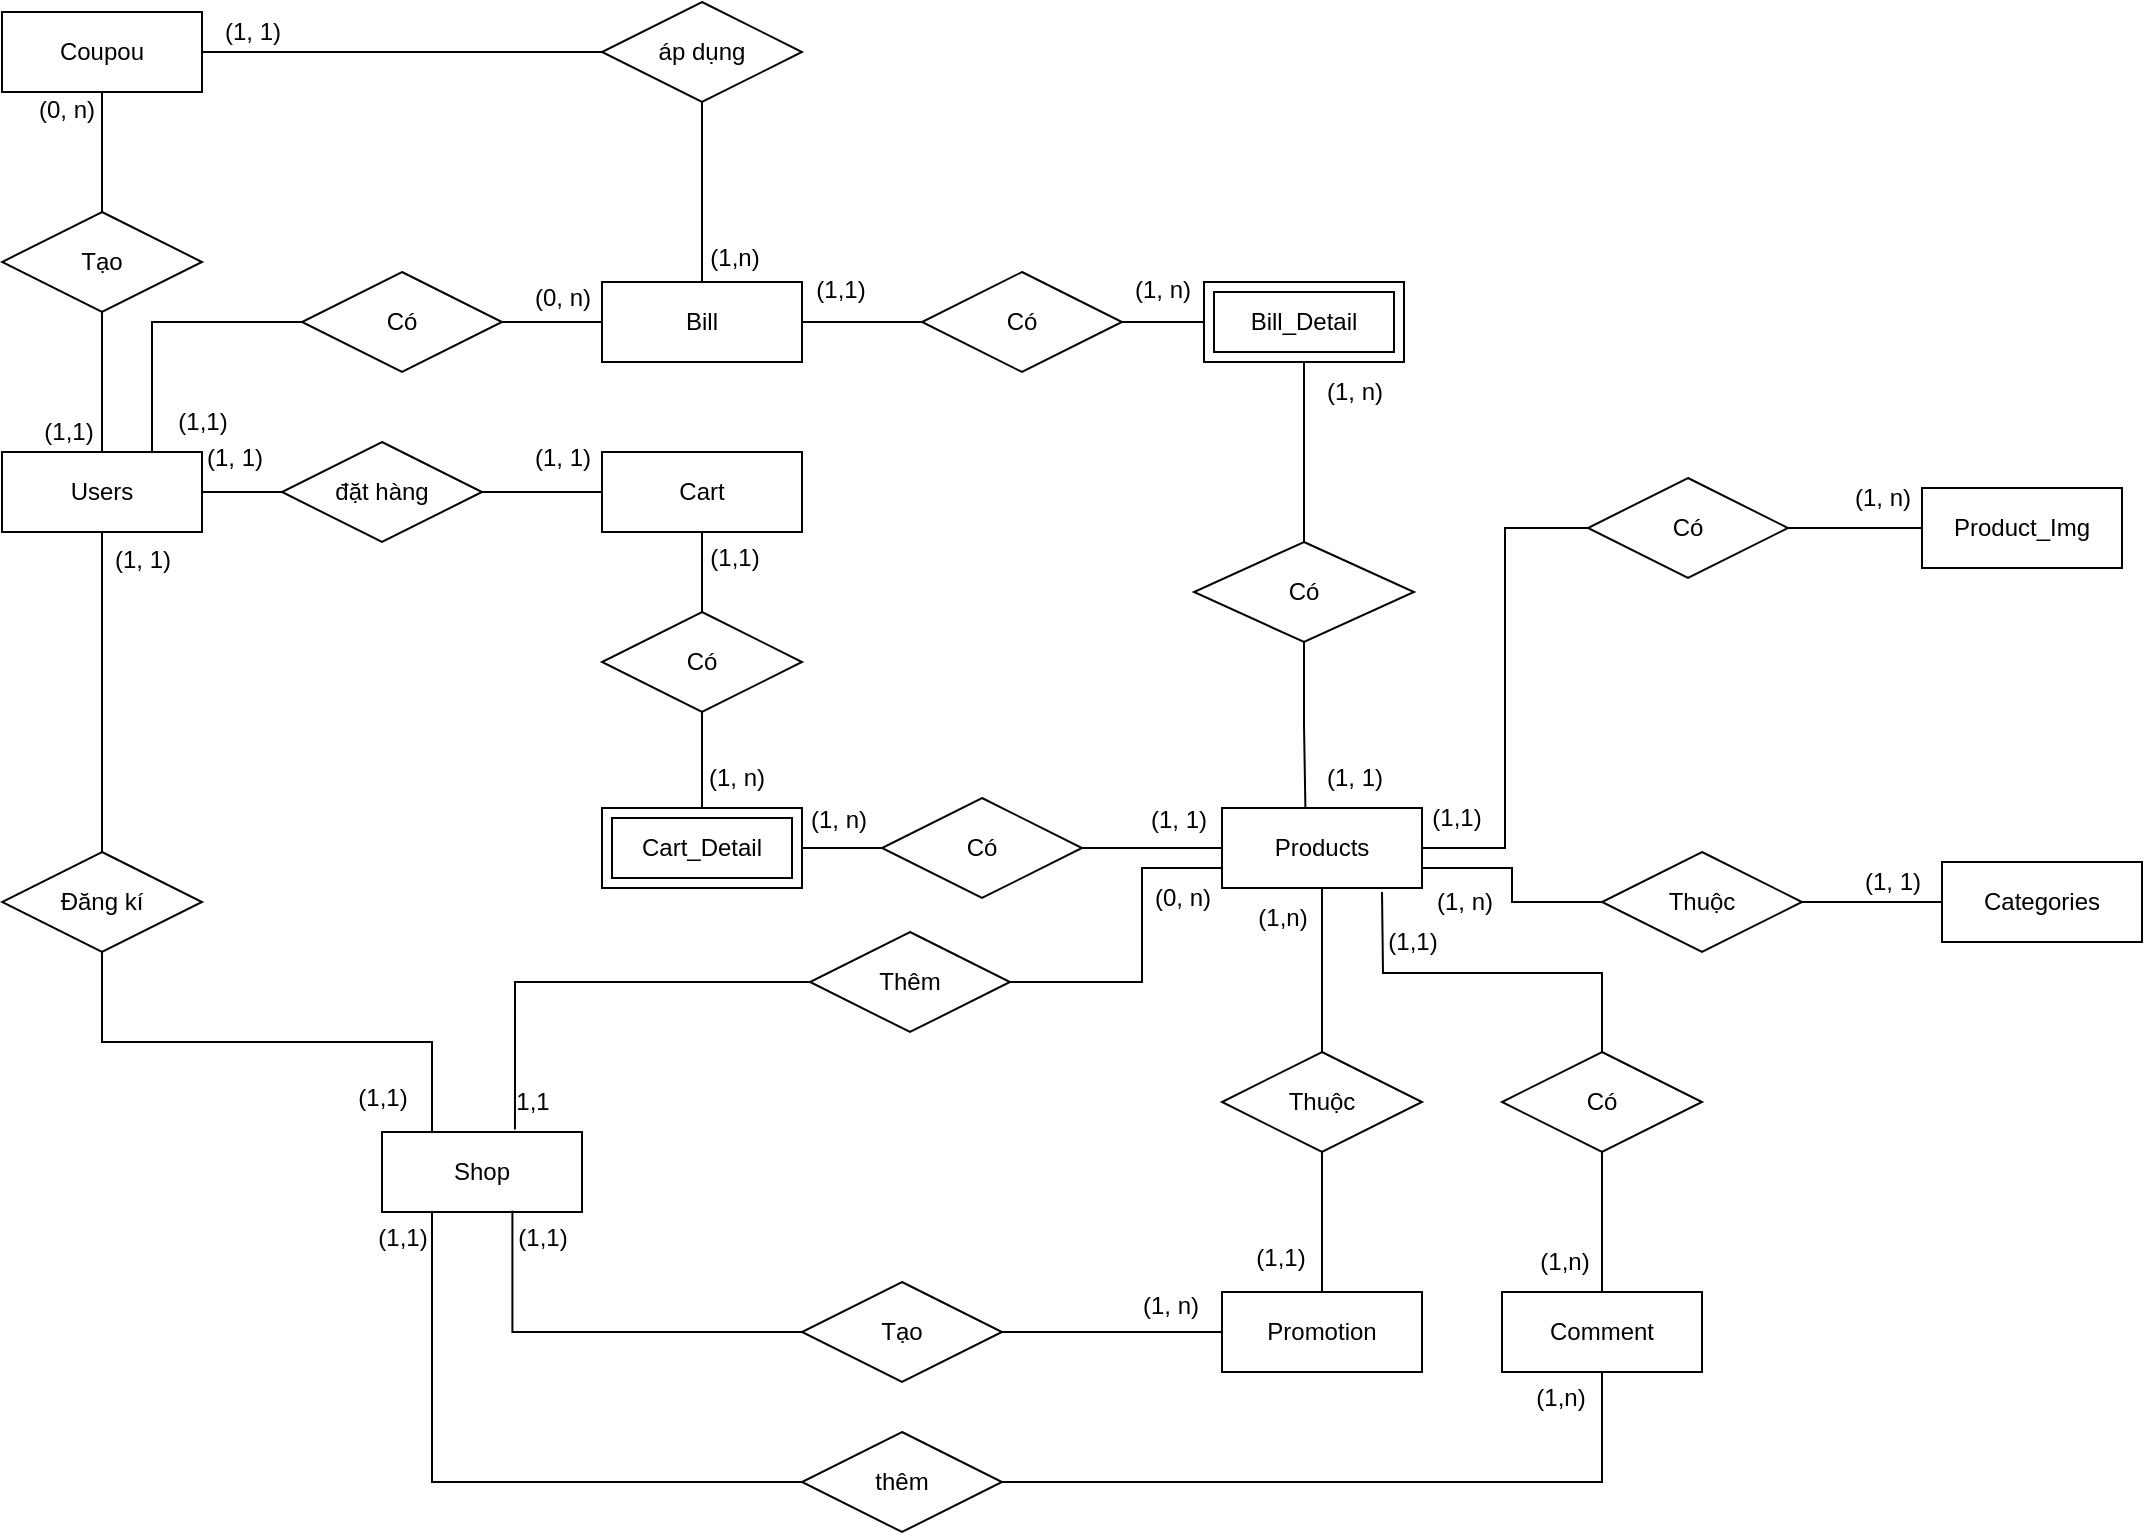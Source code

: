 <mxfile version="21.3.2" type="github">
  <diagram name="Trang-1" id="UOISJN9zhyYTZBTiMvxY">
    <mxGraphModel dx="1615" dy="832" grid="0" gridSize="10" guides="1" tooltips="1" connect="1" arrows="1" fold="1" page="1" pageScale="1" pageWidth="2339" pageHeight="3300" math="0" shadow="0">
      <root>
        <mxCell id="0" />
        <mxCell id="1" parent="0" />
        <mxCell id="FUJZVvMdgVjbW61-LHha-8" value="Users" style="whiteSpace=wrap;html=1;align=center;" parent="1" vertex="1">
          <mxGeometry x="760" y="260" width="100" height="40" as="geometry" />
        </mxCell>
        <mxCell id="FUJZVvMdgVjbW61-LHha-10" value="Cart" style="whiteSpace=wrap;html=1;align=center;" parent="1" vertex="1">
          <mxGeometry x="1060" y="260" width="100" height="40" as="geometry" />
        </mxCell>
        <mxCell id="FUJZVvMdgVjbW61-LHha-12" value="Shop" style="whiteSpace=wrap;html=1;align=center;" parent="1" vertex="1">
          <mxGeometry x="950" y="600" width="100" height="40" as="geometry" />
        </mxCell>
        <mxCell id="FUJZVvMdgVjbW61-LHha-15" style="edgeStyle=orthogonalEdgeStyle;rounded=0;orthogonalLoop=1;jettySize=auto;html=1;exitX=0.5;exitY=0;exitDx=0;exitDy=0;entryX=0.5;entryY=1;entryDx=0;entryDy=0;strokeWidth=1;endArrow=none;endFill=0;" parent="1" source="FUJZVvMdgVjbW61-LHha-14" target="FUJZVvMdgVjbW61-LHha-8" edge="1">
          <mxGeometry relative="1" as="geometry" />
        </mxCell>
        <mxCell id="FUJZVvMdgVjbW61-LHha-16" style="edgeStyle=orthogonalEdgeStyle;rounded=0;orthogonalLoop=1;jettySize=auto;html=1;exitX=0.5;exitY=1;exitDx=0;exitDy=0;entryX=0.25;entryY=0;entryDx=0;entryDy=0;endArrow=none;endFill=0;" parent="1" source="FUJZVvMdgVjbW61-LHha-14" target="FUJZVvMdgVjbW61-LHha-12" edge="1">
          <mxGeometry relative="1" as="geometry" />
        </mxCell>
        <mxCell id="FUJZVvMdgVjbW61-LHha-14" value="Đăng kí" style="shape=rhombus;perimeter=rhombusPerimeter;whiteSpace=wrap;html=1;align=center;" parent="1" vertex="1">
          <mxGeometry x="760" y="460" width="100" height="50" as="geometry" />
        </mxCell>
        <mxCell id="FUJZVvMdgVjbW61-LHha-21" style="edgeStyle=orthogonalEdgeStyle;rounded=0;orthogonalLoop=1;jettySize=auto;html=1;exitX=0;exitY=0.5;exitDx=0;exitDy=0;" parent="1" source="FUJZVvMdgVjbW61-LHha-18" edge="1">
          <mxGeometry relative="1" as="geometry">
            <mxPoint x="939.692" y="280.154" as="targetPoint" />
          </mxGeometry>
        </mxCell>
        <mxCell id="FUJZVvMdgVjbW61-LHha-22" style="edgeStyle=orthogonalEdgeStyle;rounded=0;orthogonalLoop=1;jettySize=auto;html=1;exitX=0;exitY=0.5;exitDx=0;exitDy=0;entryX=1;entryY=0.5;entryDx=0;entryDy=0;endArrow=none;endFill=0;" parent="1" source="FUJZVvMdgVjbW61-LHha-18" target="FUJZVvMdgVjbW61-LHha-8" edge="1">
          <mxGeometry relative="1" as="geometry" />
        </mxCell>
        <mxCell id="FUJZVvMdgVjbW61-LHha-23" style="edgeStyle=orthogonalEdgeStyle;rounded=0;orthogonalLoop=1;jettySize=auto;html=1;exitX=1;exitY=0.5;exitDx=0;exitDy=0;endArrow=none;endFill=0;" parent="1" source="FUJZVvMdgVjbW61-LHha-18" target="FUJZVvMdgVjbW61-LHha-10" edge="1">
          <mxGeometry relative="1" as="geometry" />
        </mxCell>
        <mxCell id="FUJZVvMdgVjbW61-LHha-18" value="đặt hàng" style="shape=rhombus;perimeter=rhombusPerimeter;whiteSpace=wrap;html=1;align=center;allowArrows=0;" parent="1" vertex="1">
          <mxGeometry x="900" y="255" width="100" height="50" as="geometry" />
        </mxCell>
        <mxCell id="FUJZVvMdgVjbW61-LHha-19" value="(1, 1)" style="text;html=1;align=center;verticalAlign=middle;resizable=0;points=[];autosize=1;strokeColor=none;fillColor=none;" parent="1" vertex="1">
          <mxGeometry x="805" y="299" width="50" height="30" as="geometry" />
        </mxCell>
        <mxCell id="FUJZVvMdgVjbW61-LHha-20" value="1,1" style="text;html=1;align=center;verticalAlign=middle;resizable=0;points=[];autosize=1;strokeColor=none;fillColor=none;" parent="1" vertex="1">
          <mxGeometry x="1005" y="570" width="40" height="30" as="geometry" />
        </mxCell>
        <mxCell id="_2wwSBRJfCa8Ma_RFTLt-5" style="edgeStyle=orthogonalEdgeStyle;rounded=0;orthogonalLoop=1;jettySize=auto;html=1;exitX=1;exitY=0.75;exitDx=0;exitDy=0;entryX=0;entryY=0.5;entryDx=0;entryDy=0;endArrow=none;endFill=0;" parent="1" source="FUJZVvMdgVjbW61-LHha-25" target="FUJZVvMdgVjbW61-LHha-53" edge="1">
          <mxGeometry relative="1" as="geometry" />
        </mxCell>
        <mxCell id="FUJZVvMdgVjbW61-LHha-25" value="Products" style="whiteSpace=wrap;html=1;align=center;" parent="1" vertex="1">
          <mxGeometry x="1370" y="438" width="100" height="40" as="geometry" />
        </mxCell>
        <mxCell id="FUJZVvMdgVjbW61-LHha-29" style="edgeStyle=orthogonalEdgeStyle;rounded=0;orthogonalLoop=1;jettySize=auto;html=1;exitX=0.5;exitY=0;exitDx=0;exitDy=0;entryX=0.5;entryY=1;entryDx=0;entryDy=0;endArrow=none;endFill=0;" parent="1" source="FUJZVvMdgVjbW61-LHha-26" target="FUJZVvMdgVjbW61-LHha-10" edge="1">
          <mxGeometry relative="1" as="geometry" />
        </mxCell>
        <mxCell id="FUJZVvMdgVjbW61-LHha-30" style="edgeStyle=orthogonalEdgeStyle;rounded=0;orthogonalLoop=1;jettySize=auto;html=1;exitX=0.5;exitY=1;exitDx=0;exitDy=0;entryX=0.5;entryY=0;entryDx=0;entryDy=0;endArrow=none;endFill=0;" parent="1" source="FUJZVvMdgVjbW61-LHha-26" target="FUJZVvMdgVjbW61-LHha-28" edge="1">
          <mxGeometry relative="1" as="geometry" />
        </mxCell>
        <mxCell id="FUJZVvMdgVjbW61-LHha-26" value="Có" style="shape=rhombus;perimeter=rhombusPerimeter;whiteSpace=wrap;html=1;align=center;allowArrows=0;" parent="1" vertex="1">
          <mxGeometry x="1060" y="340" width="100" height="50" as="geometry" />
        </mxCell>
        <mxCell id="FUJZVvMdgVjbW61-LHha-28" value="Cart_Detail" style="shape=ext;margin=3;double=1;whiteSpace=wrap;html=1;align=center;" parent="1" vertex="1">
          <mxGeometry x="1060" y="438" width="100" height="40" as="geometry" />
        </mxCell>
        <mxCell id="FUJZVvMdgVjbW61-LHha-39" style="edgeStyle=orthogonalEdgeStyle;rounded=0;orthogonalLoop=1;jettySize=auto;html=1;exitX=0;exitY=0.5;exitDx=0;exitDy=0;entryX=1;entryY=0.5;entryDx=0;entryDy=0;endArrow=none;endFill=0;" parent="1" source="FUJZVvMdgVjbW61-LHha-31" target="FUJZVvMdgVjbW61-LHha-28" edge="1">
          <mxGeometry relative="1" as="geometry" />
        </mxCell>
        <mxCell id="FUJZVvMdgVjbW61-LHha-40" style="edgeStyle=orthogonalEdgeStyle;rounded=0;orthogonalLoop=1;jettySize=auto;html=1;exitX=1;exitY=0.5;exitDx=0;exitDy=0;entryX=0;entryY=0.5;entryDx=0;entryDy=0;endArrow=none;endFill=0;" parent="1" source="FUJZVvMdgVjbW61-LHha-31" target="FUJZVvMdgVjbW61-LHha-25" edge="1">
          <mxGeometry relative="1" as="geometry" />
        </mxCell>
        <mxCell id="FUJZVvMdgVjbW61-LHha-31" value="Có" style="shape=rhombus;perimeter=rhombusPerimeter;whiteSpace=wrap;html=1;align=center;allowArrows=0;" parent="1" vertex="1">
          <mxGeometry x="1200" y="433" width="100" height="50" as="geometry" />
        </mxCell>
        <mxCell id="FUJZVvMdgVjbW61-LHha-34" value="(1, 1)" style="text;html=1;align=center;verticalAlign=middle;resizable=0;points=[];autosize=1;strokeColor=none;fillColor=none;" parent="1" vertex="1">
          <mxGeometry x="851" y="248" width="50" height="30" as="geometry" />
        </mxCell>
        <mxCell id="FUJZVvMdgVjbW61-LHha-35" value="(1, 1)" style="text;html=1;align=center;verticalAlign=middle;resizable=0;points=[];autosize=1;strokeColor=none;fillColor=none;" parent="1" vertex="1">
          <mxGeometry x="1015" y="248" width="50" height="30" as="geometry" />
        </mxCell>
        <mxCell id="FUJZVvMdgVjbW61-LHha-44" style="edgeStyle=orthogonalEdgeStyle;rounded=0;orthogonalLoop=1;jettySize=auto;html=1;exitX=0;exitY=0.5;exitDx=0;exitDy=0;entryX=0.75;entryY=0;entryDx=0;entryDy=0;endArrow=none;endFill=0;" parent="1" source="FUJZVvMdgVjbW61-LHha-36" target="FUJZVvMdgVjbW61-LHha-8" edge="1">
          <mxGeometry relative="1" as="geometry" />
        </mxCell>
        <mxCell id="FUJZVvMdgVjbW61-LHha-45" style="edgeStyle=orthogonalEdgeStyle;rounded=0;orthogonalLoop=1;jettySize=auto;html=1;exitX=1;exitY=0.5;exitDx=0;exitDy=0;endArrow=none;endFill=0;" parent="1" source="FUJZVvMdgVjbW61-LHha-36" target="FUJZVvMdgVjbW61-LHha-38" edge="1">
          <mxGeometry relative="1" as="geometry" />
        </mxCell>
        <mxCell id="FUJZVvMdgVjbW61-LHha-36" value="Có" style="shape=rhombus;perimeter=rhombusPerimeter;whiteSpace=wrap;html=1;align=center;" parent="1" vertex="1">
          <mxGeometry x="910" y="170" width="100" height="50" as="geometry" />
        </mxCell>
        <mxCell id="FUJZVvMdgVjbW61-LHha-46" style="edgeStyle=orthogonalEdgeStyle;rounded=0;orthogonalLoop=1;jettySize=auto;html=1;exitX=1;exitY=0.5;exitDx=0;exitDy=0;entryX=0.086;entryY=0.501;entryDx=0;entryDy=0;entryPerimeter=0;endArrow=none;endFill=0;" parent="1" source="FUJZVvMdgVjbW61-LHha-38" target="FUJZVvMdgVjbW61-LHha-42" edge="1">
          <mxGeometry relative="1" as="geometry" />
        </mxCell>
        <mxCell id="FUJZVvMdgVjbW61-LHha-38" value="Bill" style="whiteSpace=wrap;html=1;align=center;" parent="1" vertex="1">
          <mxGeometry x="1060" y="175" width="100" height="40" as="geometry" />
        </mxCell>
        <mxCell id="FUJZVvMdgVjbW61-LHha-47" style="edgeStyle=orthogonalEdgeStyle;rounded=0;orthogonalLoop=1;jettySize=auto;html=1;exitX=1;exitY=0.5;exitDx=0;exitDy=0;endArrow=none;endFill=0;" parent="1" source="FUJZVvMdgVjbW61-LHha-42" edge="1">
          <mxGeometry relative="1" as="geometry">
            <mxPoint x="1361" y="195" as="targetPoint" />
          </mxGeometry>
        </mxCell>
        <mxCell id="FUJZVvMdgVjbW61-LHha-42" value="Có" style="shape=rhombus;perimeter=rhombusPerimeter;whiteSpace=wrap;html=1;align=center;" parent="1" vertex="1">
          <mxGeometry x="1220" y="170" width="100" height="50" as="geometry" />
        </mxCell>
        <mxCell id="FUJZVvMdgVjbW61-LHha-48" style="edgeStyle=orthogonalEdgeStyle;rounded=0;orthogonalLoop=1;jettySize=auto;html=1;exitX=0.5;exitY=0;exitDx=0;exitDy=0;entryX=0.5;entryY=1;entryDx=0;entryDy=0;endArrow=none;endFill=0;" parent="1" source="FUJZVvMdgVjbW61-LHha-43" edge="1">
          <mxGeometry relative="1" as="geometry">
            <mxPoint x="1411" y="215" as="targetPoint" />
          </mxGeometry>
        </mxCell>
        <mxCell id="FUJZVvMdgVjbW61-LHha-49" style="edgeStyle=orthogonalEdgeStyle;rounded=0;orthogonalLoop=1;jettySize=auto;html=1;exitX=0.5;exitY=1;exitDx=0;exitDy=0;entryX=0.417;entryY=-0.011;entryDx=0;entryDy=0;entryPerimeter=0;endArrow=none;endFill=0;" parent="1" source="FUJZVvMdgVjbW61-LHha-43" target="FUJZVvMdgVjbW61-LHha-25" edge="1">
          <mxGeometry relative="1" as="geometry" />
        </mxCell>
        <mxCell id="FUJZVvMdgVjbW61-LHha-43" value="Có" style="shape=rhombus;perimeter=rhombusPerimeter;whiteSpace=wrap;html=1;align=center;" parent="1" vertex="1">
          <mxGeometry x="1356" y="305" width="110" height="50" as="geometry" />
        </mxCell>
        <mxCell id="FUJZVvMdgVjbW61-LHha-50" value="(0, n)" style="text;html=1;align=center;verticalAlign=middle;resizable=0;points=[];autosize=1;strokeColor=none;fillColor=none;" parent="1" vertex="1">
          <mxGeometry x="1015" y="168" width="50" height="30" as="geometry" />
        </mxCell>
        <mxCell id="FUJZVvMdgVjbW61-LHha-51" value="(1,1)" style="text;html=1;align=center;verticalAlign=middle;resizable=0;points=[];autosize=1;strokeColor=none;fillColor=none;" parent="1" vertex="1">
          <mxGeometry x="835" y="230" width="50" height="30" as="geometry" />
        </mxCell>
        <mxCell id="FUJZVvMdgVjbW61-LHha-52" value="Categories" style="whiteSpace=wrap;html=1;align=center;" parent="1" vertex="1">
          <mxGeometry x="1730" y="465" width="100" height="40" as="geometry" />
        </mxCell>
        <mxCell id="_2wwSBRJfCa8Ma_RFTLt-6" style="edgeStyle=orthogonalEdgeStyle;rounded=0;orthogonalLoop=1;jettySize=auto;html=1;exitX=1;exitY=0.5;exitDx=0;exitDy=0;endArrow=none;endFill=0;" parent="1" source="FUJZVvMdgVjbW61-LHha-53" target="FUJZVvMdgVjbW61-LHha-52" edge="1">
          <mxGeometry relative="1" as="geometry" />
        </mxCell>
        <mxCell id="FUJZVvMdgVjbW61-LHha-53" value="Thuộc" style="shape=rhombus;perimeter=rhombusPerimeter;whiteSpace=wrap;html=1;align=center;" parent="1" vertex="1">
          <mxGeometry x="1560" y="460" width="100" height="50" as="geometry" />
        </mxCell>
        <mxCell id="FUJZVvMdgVjbW61-LHha-61" style="edgeStyle=orthogonalEdgeStyle;rounded=0;orthogonalLoop=1;jettySize=auto;html=1;exitX=1;exitY=0.5;exitDx=0;exitDy=0;entryX=0;entryY=0.75;entryDx=0;entryDy=0;endArrow=none;endFill=0;" parent="1" source="FUJZVvMdgVjbW61-LHha-57" target="FUJZVvMdgVjbW61-LHha-25" edge="1">
          <mxGeometry relative="1" as="geometry">
            <Array as="points">
              <mxPoint x="1330" y="525" />
              <mxPoint x="1330" y="468" />
            </Array>
          </mxGeometry>
        </mxCell>
        <mxCell id="FUJZVvMdgVjbW61-LHha-68" style="edgeStyle=orthogonalEdgeStyle;rounded=0;orthogonalLoop=1;jettySize=auto;html=1;exitX=0;exitY=0.5;exitDx=0;exitDy=0;entryX=0.287;entryY=0.959;entryDx=0;entryDy=0;entryPerimeter=0;endArrow=none;endFill=0;" parent="1" source="FUJZVvMdgVjbW61-LHha-57" target="FUJZVvMdgVjbW61-LHha-20" edge="1">
          <mxGeometry relative="1" as="geometry" />
        </mxCell>
        <mxCell id="FUJZVvMdgVjbW61-LHha-57" value="Thêm" style="shape=rhombus;perimeter=rhombusPerimeter;whiteSpace=wrap;html=1;align=center;allowArrows=0;" parent="1" vertex="1">
          <mxGeometry x="1164" y="500" width="100" height="50" as="geometry" />
        </mxCell>
        <mxCell id="FUJZVvMdgVjbW61-LHha-58" value="Comment" style="whiteSpace=wrap;html=1;align=center;" parent="1" vertex="1">
          <mxGeometry x="1510" y="680" width="100" height="40" as="geometry" />
        </mxCell>
        <mxCell id="FUJZVvMdgVjbW61-LHha-64" style="edgeStyle=orthogonalEdgeStyle;rounded=0;orthogonalLoop=1;jettySize=auto;html=1;exitX=0.5;exitY=1;exitDx=0;exitDy=0;entryX=0.5;entryY=0;entryDx=0;entryDy=0;endArrow=none;endFill=0;" parent="1" source="FUJZVvMdgVjbW61-LHha-59" target="FUJZVvMdgVjbW61-LHha-58" edge="1">
          <mxGeometry relative="1" as="geometry" />
        </mxCell>
        <mxCell id="FUJZVvMdgVjbW61-LHha-85" style="edgeStyle=orthogonalEdgeStyle;rounded=0;orthogonalLoop=1;jettySize=auto;html=1;exitX=0.5;exitY=0;exitDx=0;exitDy=0;endArrow=none;endFill=0;" parent="1" source="FUJZVvMdgVjbW61-LHha-59" edge="1">
          <mxGeometry relative="1" as="geometry">
            <mxPoint x="1450" y="480" as="targetPoint" />
          </mxGeometry>
        </mxCell>
        <mxCell id="FUJZVvMdgVjbW61-LHha-59" value="Có" style="shape=rhombus;perimeter=rhombusPerimeter;whiteSpace=wrap;html=1;align=center;" parent="1" vertex="1">
          <mxGeometry x="1510" y="560" width="100" height="50" as="geometry" />
        </mxCell>
        <mxCell id="FUJZVvMdgVjbW61-LHha-67" value="Promotion" style="whiteSpace=wrap;html=1;align=center;" parent="1" vertex="1">
          <mxGeometry x="1370" y="680" width="100" height="40" as="geometry" />
        </mxCell>
        <mxCell id="FUJZVvMdgVjbW61-LHha-77" style="edgeStyle=orthogonalEdgeStyle;rounded=0;orthogonalLoop=1;jettySize=auto;html=1;exitX=1;exitY=0.5;exitDx=0;exitDy=0;entryX=0.5;entryY=1;entryDx=0;entryDy=0;endArrow=none;endFill=0;" parent="1" source="FUJZVvMdgVjbW61-LHha-69" target="FUJZVvMdgVjbW61-LHha-58" edge="1">
          <mxGeometry relative="1" as="geometry" />
        </mxCell>
        <mxCell id="FUJZVvMdgVjbW61-LHha-80" style="edgeStyle=orthogonalEdgeStyle;rounded=0;orthogonalLoop=1;jettySize=auto;html=1;exitX=0;exitY=0.5;exitDx=0;exitDy=0;entryX=0.25;entryY=1;entryDx=0;entryDy=0;endArrow=none;endFill=0;" parent="1" source="FUJZVvMdgVjbW61-LHha-69" target="FUJZVvMdgVjbW61-LHha-12" edge="1">
          <mxGeometry relative="1" as="geometry" />
        </mxCell>
        <mxCell id="FUJZVvMdgVjbW61-LHha-69" value="thêm" style="shape=rhombus;perimeter=rhombusPerimeter;whiteSpace=wrap;html=1;align=center;" parent="1" vertex="1">
          <mxGeometry x="1160" y="750" width="100" height="50" as="geometry" />
        </mxCell>
        <mxCell id="FUJZVvMdgVjbW61-LHha-83" style="edgeStyle=orthogonalEdgeStyle;rounded=0;orthogonalLoop=1;jettySize=auto;html=1;exitX=0.5;exitY=1;exitDx=0;exitDy=0;entryX=0.5;entryY=0;entryDx=0;entryDy=0;endArrow=none;endFill=0;" parent="1" source="FUJZVvMdgVjbW61-LHha-72" target="FUJZVvMdgVjbW61-LHha-67" edge="1">
          <mxGeometry relative="1" as="geometry" />
        </mxCell>
        <mxCell id="FUJZVvMdgVjbW61-LHha-84" style="edgeStyle=orthogonalEdgeStyle;rounded=0;orthogonalLoop=1;jettySize=auto;html=1;exitX=0.5;exitY=0;exitDx=0;exitDy=0;entryX=0.5;entryY=1;entryDx=0;entryDy=0;endArrow=none;endFill=0;" parent="1" source="FUJZVvMdgVjbW61-LHha-72" target="FUJZVvMdgVjbW61-LHha-25" edge="1">
          <mxGeometry relative="1" as="geometry" />
        </mxCell>
        <mxCell id="FUJZVvMdgVjbW61-LHha-72" value="Thuộc" style="shape=rhombus;perimeter=rhombusPerimeter;whiteSpace=wrap;html=1;align=center;" parent="1" vertex="1">
          <mxGeometry x="1370" y="560" width="100" height="50" as="geometry" />
        </mxCell>
        <mxCell id="FUJZVvMdgVjbW61-LHha-76" style="edgeStyle=orthogonalEdgeStyle;rounded=0;orthogonalLoop=1;jettySize=auto;html=1;exitX=1;exitY=0.5;exitDx=0;exitDy=0;entryX=0;entryY=0.5;entryDx=0;entryDy=0;endArrow=none;endFill=0;" parent="1" source="FUJZVvMdgVjbW61-LHha-73" target="FUJZVvMdgVjbW61-LHha-67" edge="1">
          <mxGeometry relative="1" as="geometry" />
        </mxCell>
        <mxCell id="FUJZVvMdgVjbW61-LHha-79" style="edgeStyle=orthogonalEdgeStyle;rounded=0;orthogonalLoop=1;jettySize=auto;html=1;exitX=0;exitY=0.5;exitDx=0;exitDy=0;entryX=0.652;entryY=0.985;entryDx=0;entryDy=0;entryPerimeter=0;endArrow=none;endFill=0;" parent="1" source="FUJZVvMdgVjbW61-LHha-73" target="FUJZVvMdgVjbW61-LHha-12" edge="1">
          <mxGeometry relative="1" as="geometry" />
        </mxCell>
        <mxCell id="FUJZVvMdgVjbW61-LHha-73" value="Tạo" style="shape=rhombus;perimeter=rhombusPerimeter;whiteSpace=wrap;html=1;align=center;" parent="1" vertex="1">
          <mxGeometry x="1160" y="675" width="100" height="50" as="geometry" />
        </mxCell>
        <mxCell id="FUJZVvMdgVjbW61-LHha-88" style="edgeStyle=orthogonalEdgeStyle;rounded=0;orthogonalLoop=1;jettySize=auto;html=1;exitX=0.5;exitY=0;exitDx=0;exitDy=0;entryX=0.5;entryY=1;entryDx=0;entryDy=0;" parent="1" edge="1">
          <mxGeometry relative="1" as="geometry">
            <mxPoint x="930" y="490" as="sourcePoint" />
          </mxGeometry>
        </mxCell>
        <mxCell id="FUJZVvMdgVjbW61-LHha-91" value="Coupou" style="whiteSpace=wrap;html=1;align=center;" parent="1" vertex="1">
          <mxGeometry x="760" y="40" width="100" height="40" as="geometry" />
        </mxCell>
        <mxCell id="FUJZVvMdgVjbW61-LHha-93" style="edgeStyle=orthogonalEdgeStyle;rounded=0;orthogonalLoop=1;jettySize=auto;html=1;exitX=0.5;exitY=1;exitDx=0;exitDy=0;entryX=0.5;entryY=0;entryDx=0;entryDy=0;endArrow=none;endFill=0;" parent="1" source="FUJZVvMdgVjbW61-LHha-92" target="FUJZVvMdgVjbW61-LHha-8" edge="1">
          <mxGeometry relative="1" as="geometry" />
        </mxCell>
        <mxCell id="FUJZVvMdgVjbW61-LHha-94" style="edgeStyle=orthogonalEdgeStyle;rounded=0;orthogonalLoop=1;jettySize=auto;html=1;exitX=0.5;exitY=0;exitDx=0;exitDy=0;entryX=0.5;entryY=1;entryDx=0;entryDy=0;endArrow=none;endFill=0;" parent="1" source="FUJZVvMdgVjbW61-LHha-92" target="FUJZVvMdgVjbW61-LHha-91" edge="1">
          <mxGeometry relative="1" as="geometry" />
        </mxCell>
        <mxCell id="FUJZVvMdgVjbW61-LHha-92" value="Tạo" style="shape=rhombus;perimeter=rhombusPerimeter;whiteSpace=wrap;html=1;align=center;" parent="1" vertex="1">
          <mxGeometry x="760" y="140" width="100" height="50" as="geometry" />
        </mxCell>
        <mxCell id="FUJZVvMdgVjbW61-LHha-96" style="edgeStyle=orthogonalEdgeStyle;rounded=0;orthogonalLoop=1;jettySize=auto;html=1;exitX=0;exitY=0.5;exitDx=0;exitDy=0;endArrow=none;endFill=0;" parent="1" source="FUJZVvMdgVjbW61-LHha-95" target="FUJZVvMdgVjbW61-LHha-91" edge="1">
          <mxGeometry relative="1" as="geometry" />
        </mxCell>
        <mxCell id="FUJZVvMdgVjbW61-LHha-97" style="edgeStyle=orthogonalEdgeStyle;rounded=0;orthogonalLoop=1;jettySize=auto;html=1;exitX=0.5;exitY=1;exitDx=0;exitDy=0;entryX=0.5;entryY=0;entryDx=0;entryDy=0;endArrow=none;endFill=0;" parent="1" source="FUJZVvMdgVjbW61-LHha-95" target="FUJZVvMdgVjbW61-LHha-38" edge="1">
          <mxGeometry relative="1" as="geometry" />
        </mxCell>
        <mxCell id="FUJZVvMdgVjbW61-LHha-95" value="áp dụng" style="shape=rhombus;perimeter=rhombusPerimeter;whiteSpace=wrap;html=1;align=center;" parent="1" vertex="1">
          <mxGeometry x="1060" y="35" width="100" height="50" as="geometry" />
        </mxCell>
        <mxCell id="_2wwSBRJfCa8Ma_RFTLt-1" value="Product_Img" style="whiteSpace=wrap;html=1;align=center;" parent="1" vertex="1">
          <mxGeometry x="1720" y="278" width="100" height="40" as="geometry" />
        </mxCell>
        <mxCell id="_2wwSBRJfCa8Ma_RFTLt-3" style="edgeStyle=orthogonalEdgeStyle;rounded=0;orthogonalLoop=1;jettySize=auto;html=1;exitX=1;exitY=0.5;exitDx=0;exitDy=0;entryX=0;entryY=0.5;entryDx=0;entryDy=0;endArrow=none;endFill=0;" parent="1" source="_2wwSBRJfCa8Ma_RFTLt-2" target="_2wwSBRJfCa8Ma_RFTLt-1" edge="1">
          <mxGeometry relative="1" as="geometry" />
        </mxCell>
        <mxCell id="_2wwSBRJfCa8Ma_RFTLt-4" style="edgeStyle=orthogonalEdgeStyle;rounded=0;orthogonalLoop=1;jettySize=auto;html=1;exitX=0;exitY=0.5;exitDx=0;exitDy=0;entryX=1;entryY=0.5;entryDx=0;entryDy=0;endArrow=none;endFill=0;" parent="1" source="_2wwSBRJfCa8Ma_RFTLt-2" target="FUJZVvMdgVjbW61-LHha-25" edge="1">
          <mxGeometry relative="1" as="geometry" />
        </mxCell>
        <mxCell id="_2wwSBRJfCa8Ma_RFTLt-2" value="Có" style="shape=rhombus;perimeter=rhombusPerimeter;whiteSpace=wrap;html=1;align=center;" parent="1" vertex="1">
          <mxGeometry x="1553" y="273" width="100" height="50" as="geometry" />
        </mxCell>
        <mxCell id="_2wwSBRJfCa8Ma_RFTLt-7" value="(1,1)" style="text;html=1;align=center;verticalAlign=middle;resizable=0;points=[];autosize=1;strokeColor=none;fillColor=none;" parent="1" vertex="1">
          <mxGeometry x="768" y="235" width="50" height="30" as="geometry" />
        </mxCell>
        <mxCell id="_2wwSBRJfCa8Ma_RFTLt-8" value="(0, n)" style="text;html=1;align=center;verticalAlign=middle;resizable=0;points=[];autosize=1;strokeColor=none;fillColor=none;" parent="1" vertex="1">
          <mxGeometry x="767" y="74" width="50" height="30" as="geometry" />
        </mxCell>
        <mxCell id="_2wwSBRJfCa8Ma_RFTLt-9" value="(1, 1)" style="text;html=1;align=center;verticalAlign=middle;resizable=0;points=[];autosize=1;strokeColor=none;fillColor=none;" parent="1" vertex="1">
          <mxGeometry x="860" y="35" width="50" height="30" as="geometry" />
        </mxCell>
        <mxCell id="_2wwSBRJfCa8Ma_RFTLt-10" value="(1,n)" style="text;html=1;align=center;verticalAlign=middle;resizable=0;points=[];autosize=1;strokeColor=none;fillColor=none;" parent="1" vertex="1">
          <mxGeometry x="1101" y="148" width="50" height="30" as="geometry" />
        </mxCell>
        <mxCell id="_2wwSBRJfCa8Ma_RFTLt-11" value="(1,1)" style="text;html=1;align=center;verticalAlign=middle;resizable=0;points=[];autosize=1;strokeColor=none;fillColor=none;" parent="1" vertex="1">
          <mxGeometry x="925" y="568" width="50" height="30" as="geometry" />
        </mxCell>
        <mxCell id="_2wwSBRJfCa8Ma_RFTLt-12" value="(0, n)" style="text;html=1;align=center;verticalAlign=middle;resizable=0;points=[];autosize=1;strokeColor=none;fillColor=none;" parent="1" vertex="1">
          <mxGeometry x="1325" y="468" width="50" height="30" as="geometry" />
        </mxCell>
        <mxCell id="_2wwSBRJfCa8Ma_RFTLt-13" value="(1,1)" style="text;html=1;align=center;verticalAlign=middle;resizable=0;points=[];autosize=1;strokeColor=none;fillColor=none;" parent="1" vertex="1">
          <mxGeometry x="1101" y="298" width="50" height="30" as="geometry" />
        </mxCell>
        <mxCell id="_2wwSBRJfCa8Ma_RFTLt-14" value="(1, n)" style="text;html=1;align=center;verticalAlign=middle;resizable=0;points=[];autosize=1;strokeColor=none;fillColor=none;" parent="1" vertex="1">
          <mxGeometry x="1102" y="408" width="50" height="30" as="geometry" />
        </mxCell>
        <mxCell id="_2wwSBRJfCa8Ma_RFTLt-15" value="(1,1)" style="text;html=1;align=center;verticalAlign=middle;resizable=0;points=[];autosize=1;strokeColor=none;fillColor=none;" parent="1" vertex="1">
          <mxGeometry x="1154" y="164" width="50" height="30" as="geometry" />
        </mxCell>
        <mxCell id="_2wwSBRJfCa8Ma_RFTLt-16" value="(1, n)" style="text;html=1;align=center;verticalAlign=middle;resizable=0;points=[];autosize=1;strokeColor=none;fillColor=none;" parent="1" vertex="1">
          <mxGeometry x="1315" y="164" width="50" height="30" as="geometry" />
        </mxCell>
        <mxCell id="_2wwSBRJfCa8Ma_RFTLt-17" value="(1, n)" style="text;html=1;align=center;verticalAlign=middle;resizable=0;points=[];autosize=1;strokeColor=none;fillColor=none;" parent="1" vertex="1">
          <mxGeometry x="1155" y="431" width="46" height="26" as="geometry" />
        </mxCell>
        <mxCell id="_2wwSBRJfCa8Ma_RFTLt-18" value="(1, 1)" style="text;html=1;align=center;verticalAlign=middle;resizable=0;points=[];autosize=1;strokeColor=none;fillColor=none;" parent="1" vertex="1">
          <mxGeometry x="1323" y="429" width="50" height="30" as="geometry" />
        </mxCell>
        <mxCell id="_2wwSBRJfCa8Ma_RFTLt-19" value="(1, 1)" style="text;html=1;align=center;verticalAlign=middle;resizable=0;points=[];autosize=1;strokeColor=none;fillColor=none;" parent="1" vertex="1">
          <mxGeometry x="1411" y="408" width="50" height="30" as="geometry" />
        </mxCell>
        <mxCell id="_2wwSBRJfCa8Ma_RFTLt-20" value="(1, n)" style="text;html=1;align=center;verticalAlign=middle;resizable=0;points=[];autosize=1;strokeColor=none;fillColor=none;" parent="1" vertex="1">
          <mxGeometry x="1413" y="217" width="46" height="26" as="geometry" />
        </mxCell>
        <mxCell id="_2wwSBRJfCa8Ma_RFTLt-26" value="(1,1)" style="text;html=1;align=center;verticalAlign=middle;resizable=0;points=[];autosize=1;strokeColor=none;fillColor=none;" parent="1" vertex="1">
          <mxGeometry x="1462" y="428" width="50" height="30" as="geometry" />
        </mxCell>
        <mxCell id="_2wwSBRJfCa8Ma_RFTLt-27" value="(1, n)" style="text;html=1;align=center;verticalAlign=middle;resizable=0;points=[];autosize=1;strokeColor=none;fillColor=none;" parent="1" vertex="1">
          <mxGeometry x="1675" y="268" width="50" height="30" as="geometry" />
        </mxCell>
        <mxCell id="_2wwSBRJfCa8Ma_RFTLt-28" value="(1, n)" style="text;html=1;align=center;verticalAlign=middle;resizable=0;points=[];autosize=1;strokeColor=none;fillColor=none;" parent="1" vertex="1">
          <mxGeometry x="1466" y="470" width="50" height="30" as="geometry" />
        </mxCell>
        <mxCell id="_2wwSBRJfCa8Ma_RFTLt-29" value="(1, 1)" style="text;html=1;align=center;verticalAlign=middle;resizable=0;points=[];autosize=1;strokeColor=none;fillColor=none;" parent="1" vertex="1">
          <mxGeometry x="1680" y="460" width="50" height="30" as="geometry" />
        </mxCell>
        <mxCell id="_2wwSBRJfCa8Ma_RFTLt-30" value="(1,1)" style="text;html=1;align=center;verticalAlign=middle;resizable=0;points=[];autosize=1;strokeColor=none;fillColor=none;" parent="1" vertex="1">
          <mxGeometry x="1005" y="638" width="50" height="30" as="geometry" />
        </mxCell>
        <mxCell id="_2wwSBRJfCa8Ma_RFTLt-31" value="(1, n)" style="text;html=1;align=center;verticalAlign=middle;resizable=0;points=[];autosize=1;strokeColor=none;fillColor=none;" parent="1" vertex="1">
          <mxGeometry x="1319" y="672" width="50" height="30" as="geometry" />
        </mxCell>
        <mxCell id="_2wwSBRJfCa8Ma_RFTLt-32" value="(1,1)" style="text;html=1;align=center;verticalAlign=middle;resizable=0;points=[];autosize=1;strokeColor=none;fillColor=none;" parent="1" vertex="1">
          <mxGeometry x="935" y="638" width="50" height="30" as="geometry" />
        </mxCell>
        <mxCell id="_2wwSBRJfCa8Ma_RFTLt-33" value="(1,n)" style="text;html=1;align=center;verticalAlign=middle;resizable=0;points=[];autosize=1;strokeColor=none;fillColor=none;" parent="1" vertex="1">
          <mxGeometry x="1514" y="718" width="50" height="30" as="geometry" />
        </mxCell>
        <mxCell id="_2wwSBRJfCa8Ma_RFTLt-34" value="(1,1)" style="text;html=1;align=center;verticalAlign=middle;resizable=0;points=[];autosize=1;strokeColor=none;fillColor=none;" parent="1" vertex="1">
          <mxGeometry x="1374" y="648" width="50" height="30" as="geometry" />
        </mxCell>
        <mxCell id="_2wwSBRJfCa8Ma_RFTLt-35" value="(1,n)" style="text;html=1;align=center;verticalAlign=middle;resizable=0;points=[];autosize=1;strokeColor=none;fillColor=none;" parent="1" vertex="1">
          <mxGeometry x="1375" y="478" width="50" height="30" as="geometry" />
        </mxCell>
        <mxCell id="_2wwSBRJfCa8Ma_RFTLt-36" value="(1,n)" style="text;html=1;align=center;verticalAlign=middle;resizable=0;points=[];autosize=1;strokeColor=none;fillColor=none;" parent="1" vertex="1">
          <mxGeometry x="1516" y="650" width="50" height="30" as="geometry" />
        </mxCell>
        <mxCell id="_2wwSBRJfCa8Ma_RFTLt-37" value="(1,1)" style="text;html=1;align=center;verticalAlign=middle;resizable=0;points=[];autosize=1;strokeColor=none;fillColor=none;" parent="1" vertex="1">
          <mxGeometry x="1440" y="490" width="50" height="30" as="geometry" />
        </mxCell>
        <mxCell id="_2wwSBRJfCa8Ma_RFTLt-38" value="Bill_Detail" style="shape=ext;margin=3;double=1;whiteSpace=wrap;html=1;align=center;" parent="1" vertex="1">
          <mxGeometry x="1361" y="175" width="100" height="40" as="geometry" />
        </mxCell>
      </root>
    </mxGraphModel>
  </diagram>
</mxfile>
